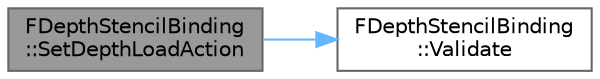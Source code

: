digraph "FDepthStencilBinding::SetDepthLoadAction"
{
 // INTERACTIVE_SVG=YES
 // LATEX_PDF_SIZE
  bgcolor="transparent";
  edge [fontname=Helvetica,fontsize=10,labelfontname=Helvetica,labelfontsize=10];
  node [fontname=Helvetica,fontsize=10,shape=box,height=0.2,width=0.4];
  rankdir="LR";
  Node1 [id="Node000001",label="FDepthStencilBinding\l::SetDepthLoadAction",height=0.2,width=0.4,color="gray40", fillcolor="grey60", style="filled", fontcolor="black",tooltip=" "];
  Node1 -> Node2 [id="edge1_Node000001_Node000002",color="steelblue1",style="solid",tooltip=" "];
  Node2 [id="Node000002",label="FDepthStencilBinding\l::Validate",height=0.2,width=0.4,color="grey40", fillcolor="white", style="filled",URL="$d1/d1e/structFDepthStencilBinding.html#a76a058d08d4a4680e7c535ab1da39ab4",tooltip=" "];
}
